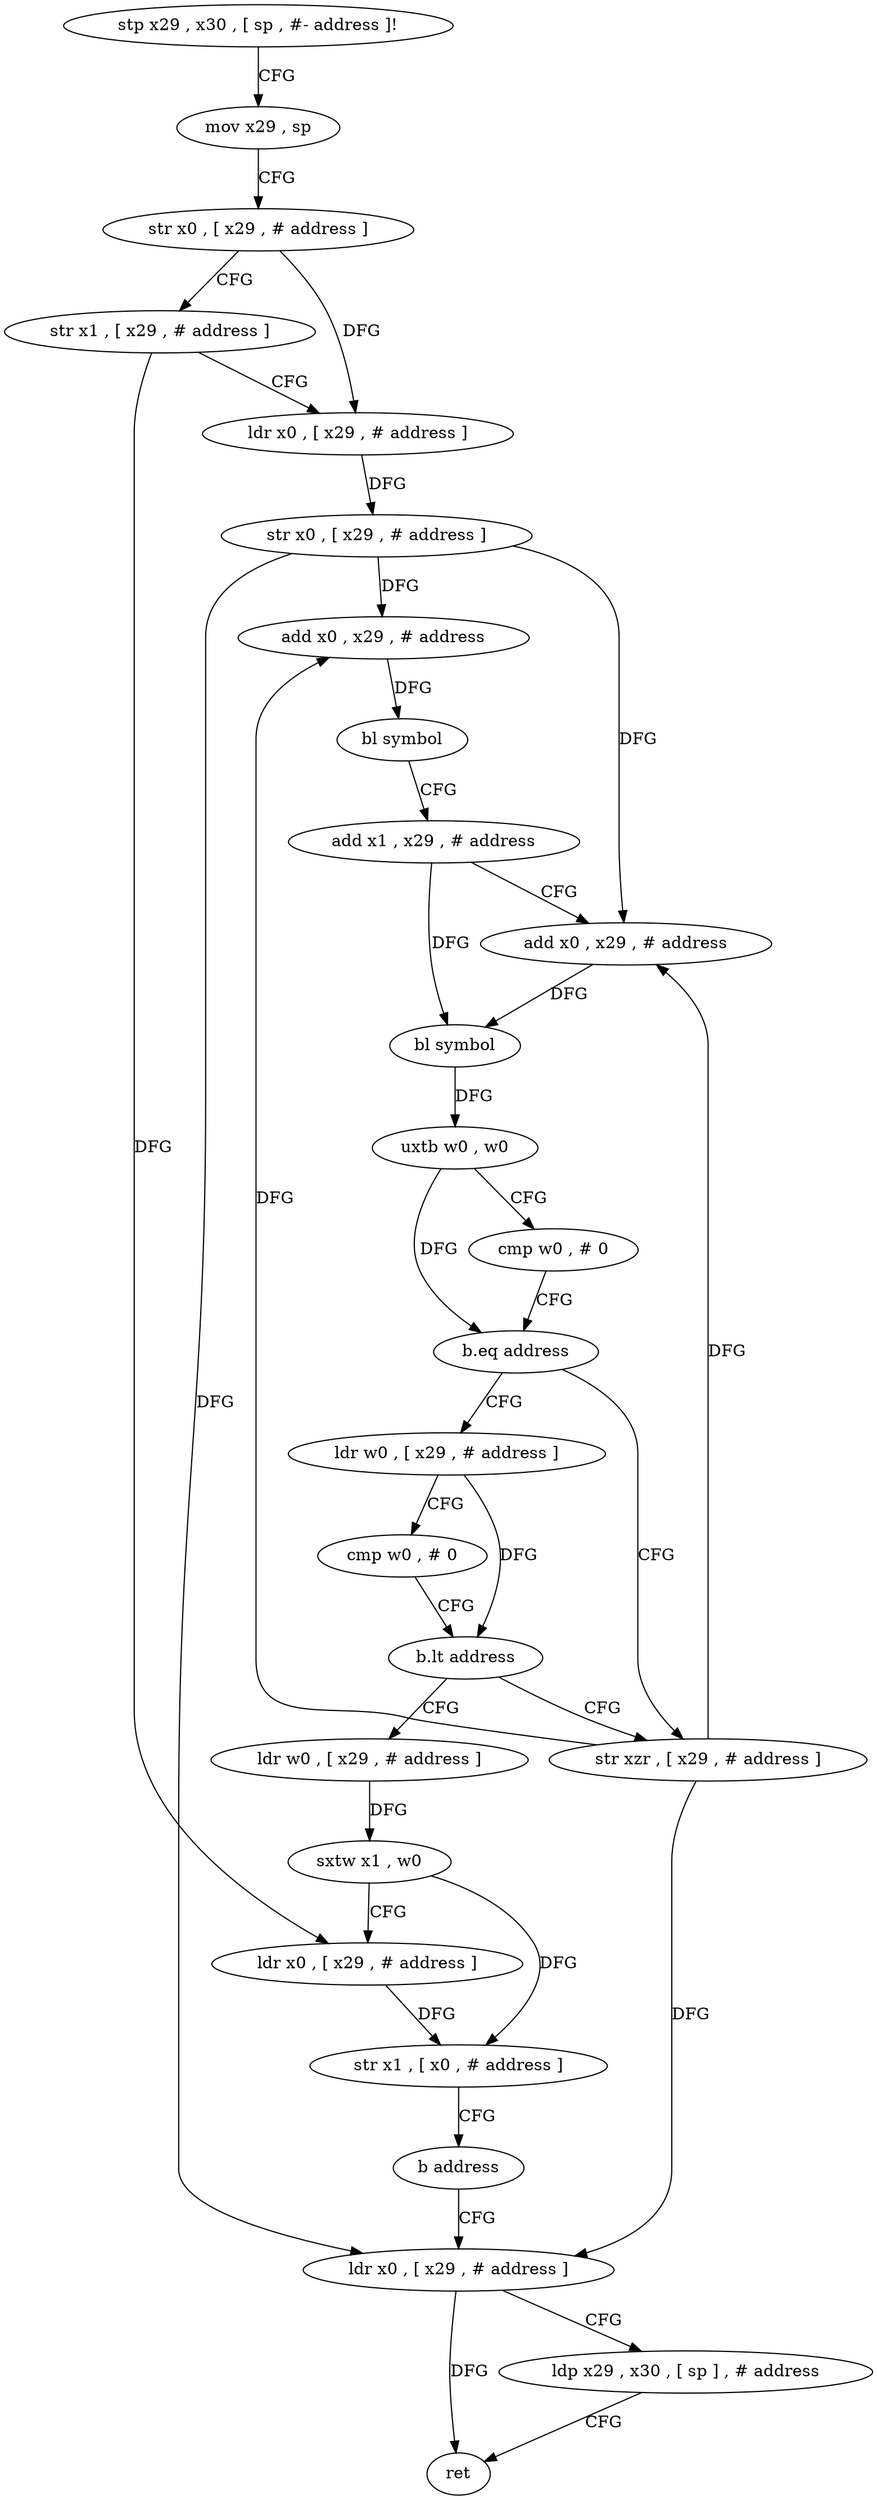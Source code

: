 digraph "func" {
"177252" [label = "stp x29 , x30 , [ sp , #- address ]!" ]
"177256" [label = "mov x29 , sp" ]
"177260" [label = "str x0 , [ x29 , # address ]" ]
"177264" [label = "str x1 , [ x29 , # address ]" ]
"177268" [label = "ldr x0 , [ x29 , # address ]" ]
"177272" [label = "str x0 , [ x29 , # address ]" ]
"177276" [label = "add x0 , x29 , # address" ]
"177280" [label = "bl symbol" ]
"177284" [label = "add x1 , x29 , # address" ]
"177288" [label = "add x0 , x29 , # address" ]
"177292" [label = "bl symbol" ]
"177296" [label = "uxtb w0 , w0" ]
"177300" [label = "cmp w0 , # 0" ]
"177304" [label = "b.eq address" ]
"177340" [label = "str xzr , [ x29 , # address ]" ]
"177308" [label = "ldr w0 , [ x29 , # address ]" ]
"177344" [label = "ldr x0 , [ x29 , # address ]" ]
"177312" [label = "cmp w0 , # 0" ]
"177316" [label = "b.lt address" ]
"177320" [label = "ldr w0 , [ x29 , # address ]" ]
"177324" [label = "sxtw x1 , w0" ]
"177328" [label = "ldr x0 , [ x29 , # address ]" ]
"177332" [label = "str x1 , [ x0 , # address ]" ]
"177336" [label = "b address" ]
"177348" [label = "ldp x29 , x30 , [ sp ] , # address" ]
"177352" [label = "ret" ]
"177252" -> "177256" [ label = "CFG" ]
"177256" -> "177260" [ label = "CFG" ]
"177260" -> "177264" [ label = "CFG" ]
"177260" -> "177268" [ label = "DFG" ]
"177264" -> "177268" [ label = "CFG" ]
"177264" -> "177328" [ label = "DFG" ]
"177268" -> "177272" [ label = "DFG" ]
"177272" -> "177276" [ label = "DFG" ]
"177272" -> "177344" [ label = "DFG" ]
"177272" -> "177288" [ label = "DFG" ]
"177276" -> "177280" [ label = "DFG" ]
"177280" -> "177284" [ label = "CFG" ]
"177284" -> "177288" [ label = "CFG" ]
"177284" -> "177292" [ label = "DFG" ]
"177288" -> "177292" [ label = "DFG" ]
"177292" -> "177296" [ label = "DFG" ]
"177296" -> "177300" [ label = "CFG" ]
"177296" -> "177304" [ label = "DFG" ]
"177300" -> "177304" [ label = "CFG" ]
"177304" -> "177340" [ label = "CFG" ]
"177304" -> "177308" [ label = "CFG" ]
"177340" -> "177344" [ label = "DFG" ]
"177340" -> "177276" [ label = "DFG" ]
"177340" -> "177288" [ label = "DFG" ]
"177308" -> "177312" [ label = "CFG" ]
"177308" -> "177316" [ label = "DFG" ]
"177344" -> "177348" [ label = "CFG" ]
"177344" -> "177352" [ label = "DFG" ]
"177312" -> "177316" [ label = "CFG" ]
"177316" -> "177340" [ label = "CFG" ]
"177316" -> "177320" [ label = "CFG" ]
"177320" -> "177324" [ label = "DFG" ]
"177324" -> "177328" [ label = "CFG" ]
"177324" -> "177332" [ label = "DFG" ]
"177328" -> "177332" [ label = "DFG" ]
"177332" -> "177336" [ label = "CFG" ]
"177336" -> "177344" [ label = "CFG" ]
"177348" -> "177352" [ label = "CFG" ]
}
